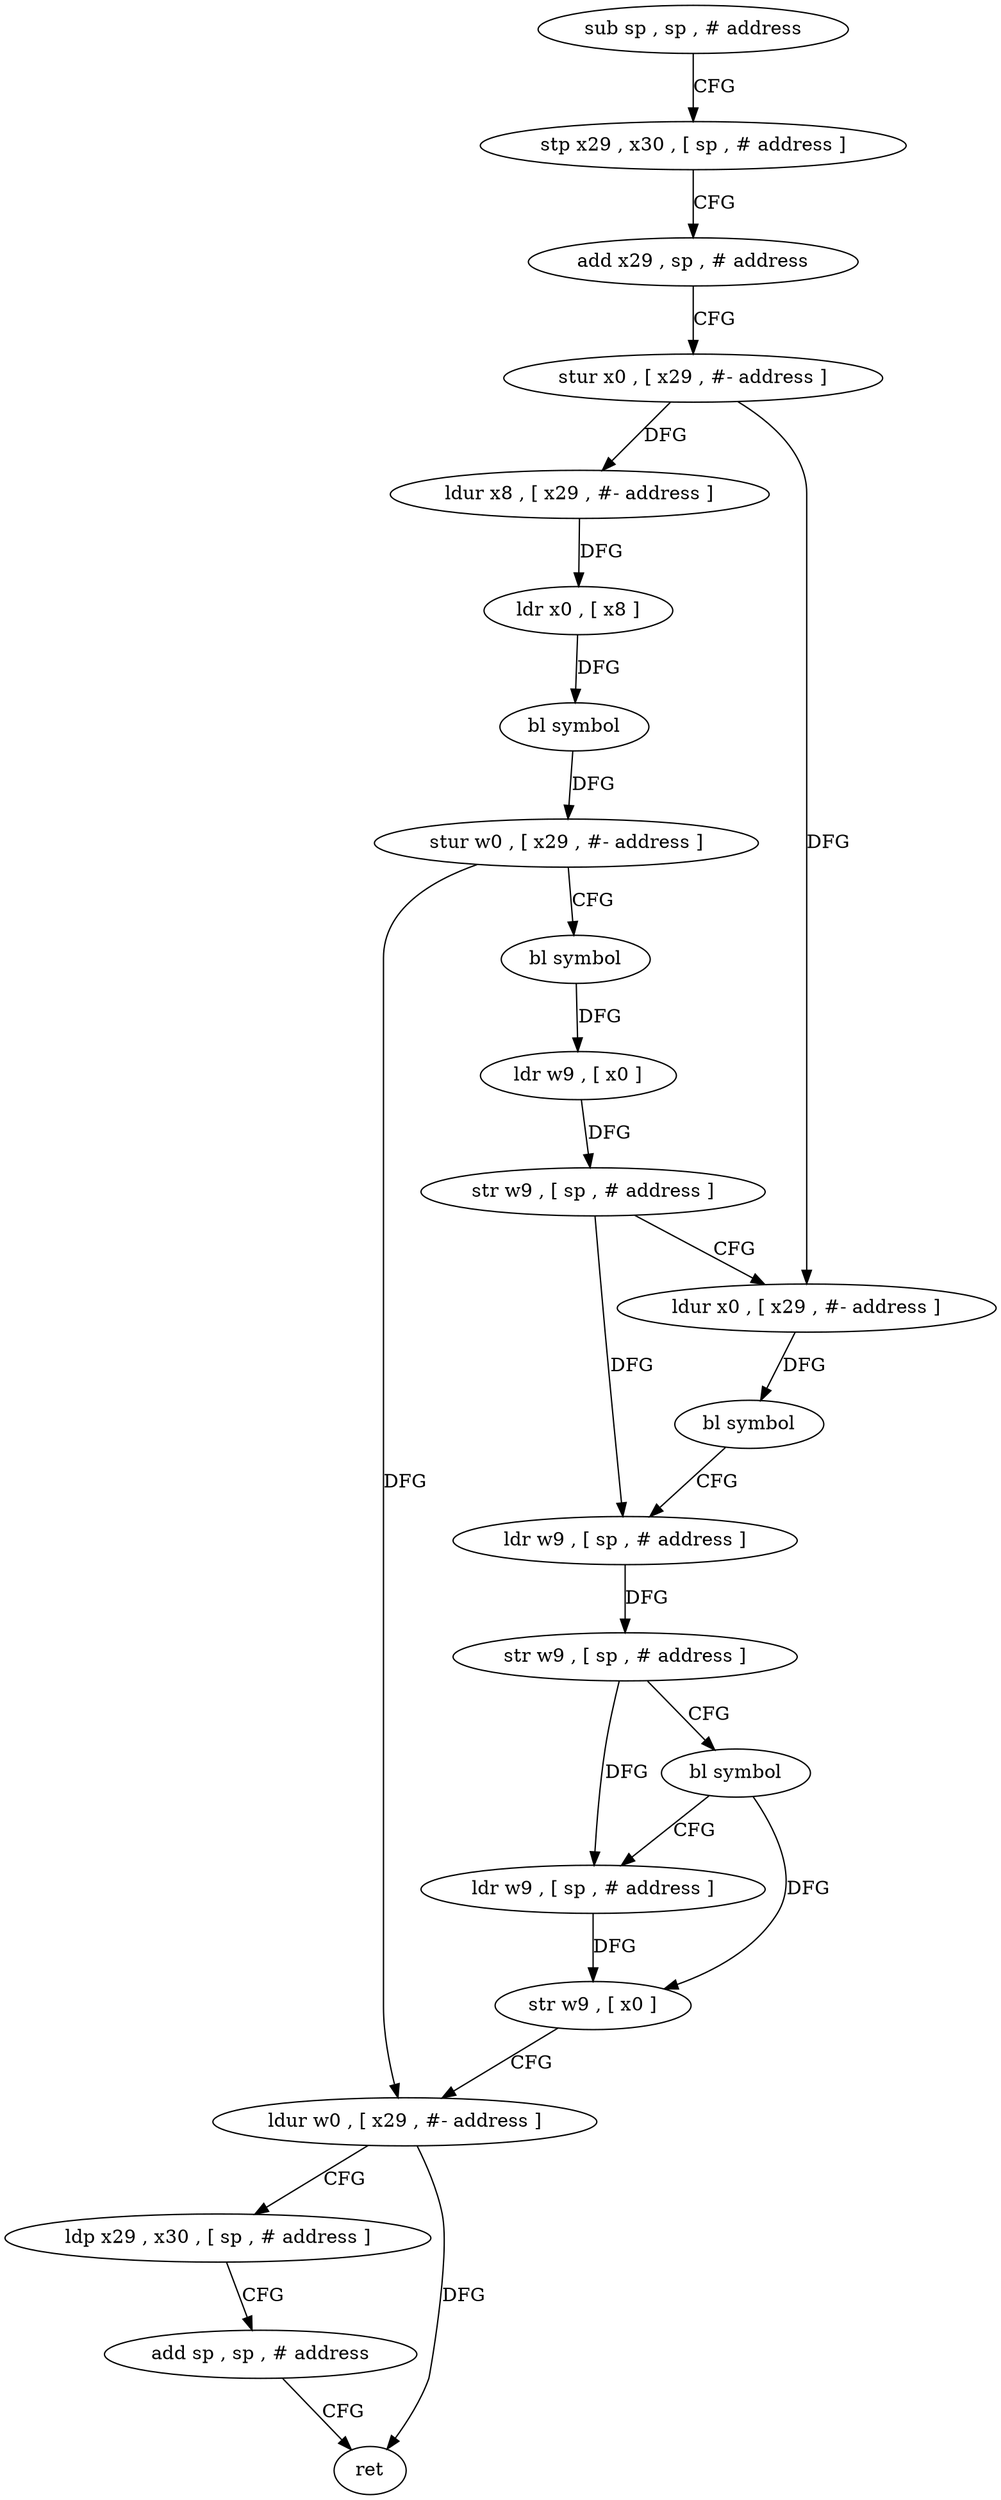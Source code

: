 digraph "func" {
"4236468" [label = "sub sp , sp , # address" ]
"4236472" [label = "stp x29 , x30 , [ sp , # address ]" ]
"4236476" [label = "add x29 , sp , # address" ]
"4236480" [label = "stur x0 , [ x29 , #- address ]" ]
"4236484" [label = "ldur x8 , [ x29 , #- address ]" ]
"4236488" [label = "ldr x0 , [ x8 ]" ]
"4236492" [label = "bl symbol" ]
"4236496" [label = "stur w0 , [ x29 , #- address ]" ]
"4236500" [label = "bl symbol" ]
"4236504" [label = "ldr w9 , [ x0 ]" ]
"4236508" [label = "str w9 , [ sp , # address ]" ]
"4236512" [label = "ldur x0 , [ x29 , #- address ]" ]
"4236516" [label = "bl symbol" ]
"4236520" [label = "ldr w9 , [ sp , # address ]" ]
"4236524" [label = "str w9 , [ sp , # address ]" ]
"4236528" [label = "bl symbol" ]
"4236532" [label = "ldr w9 , [ sp , # address ]" ]
"4236536" [label = "str w9 , [ x0 ]" ]
"4236540" [label = "ldur w0 , [ x29 , #- address ]" ]
"4236544" [label = "ldp x29 , x30 , [ sp , # address ]" ]
"4236548" [label = "add sp , sp , # address" ]
"4236552" [label = "ret" ]
"4236468" -> "4236472" [ label = "CFG" ]
"4236472" -> "4236476" [ label = "CFG" ]
"4236476" -> "4236480" [ label = "CFG" ]
"4236480" -> "4236484" [ label = "DFG" ]
"4236480" -> "4236512" [ label = "DFG" ]
"4236484" -> "4236488" [ label = "DFG" ]
"4236488" -> "4236492" [ label = "DFG" ]
"4236492" -> "4236496" [ label = "DFG" ]
"4236496" -> "4236500" [ label = "CFG" ]
"4236496" -> "4236540" [ label = "DFG" ]
"4236500" -> "4236504" [ label = "DFG" ]
"4236504" -> "4236508" [ label = "DFG" ]
"4236508" -> "4236512" [ label = "CFG" ]
"4236508" -> "4236520" [ label = "DFG" ]
"4236512" -> "4236516" [ label = "DFG" ]
"4236516" -> "4236520" [ label = "CFG" ]
"4236520" -> "4236524" [ label = "DFG" ]
"4236524" -> "4236528" [ label = "CFG" ]
"4236524" -> "4236532" [ label = "DFG" ]
"4236528" -> "4236532" [ label = "CFG" ]
"4236528" -> "4236536" [ label = "DFG" ]
"4236532" -> "4236536" [ label = "DFG" ]
"4236536" -> "4236540" [ label = "CFG" ]
"4236540" -> "4236544" [ label = "CFG" ]
"4236540" -> "4236552" [ label = "DFG" ]
"4236544" -> "4236548" [ label = "CFG" ]
"4236548" -> "4236552" [ label = "CFG" ]
}
